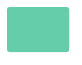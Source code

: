 @startuml

skinparam ClassBackgroundColor #MediumAquaMarine
skinparam ClassFontColor #MediumAquaMarine
skinparam ClassBorderColor #MediumAquaMarine

skinparam ClassStereotypeFontSize 0
skinparam CircledCharacterFontSize 0
skinparam CircledCharacterRadius 0
skinparam ClassBorderThickness 0
skinparam Shadowing false

class Dummy

@enduml